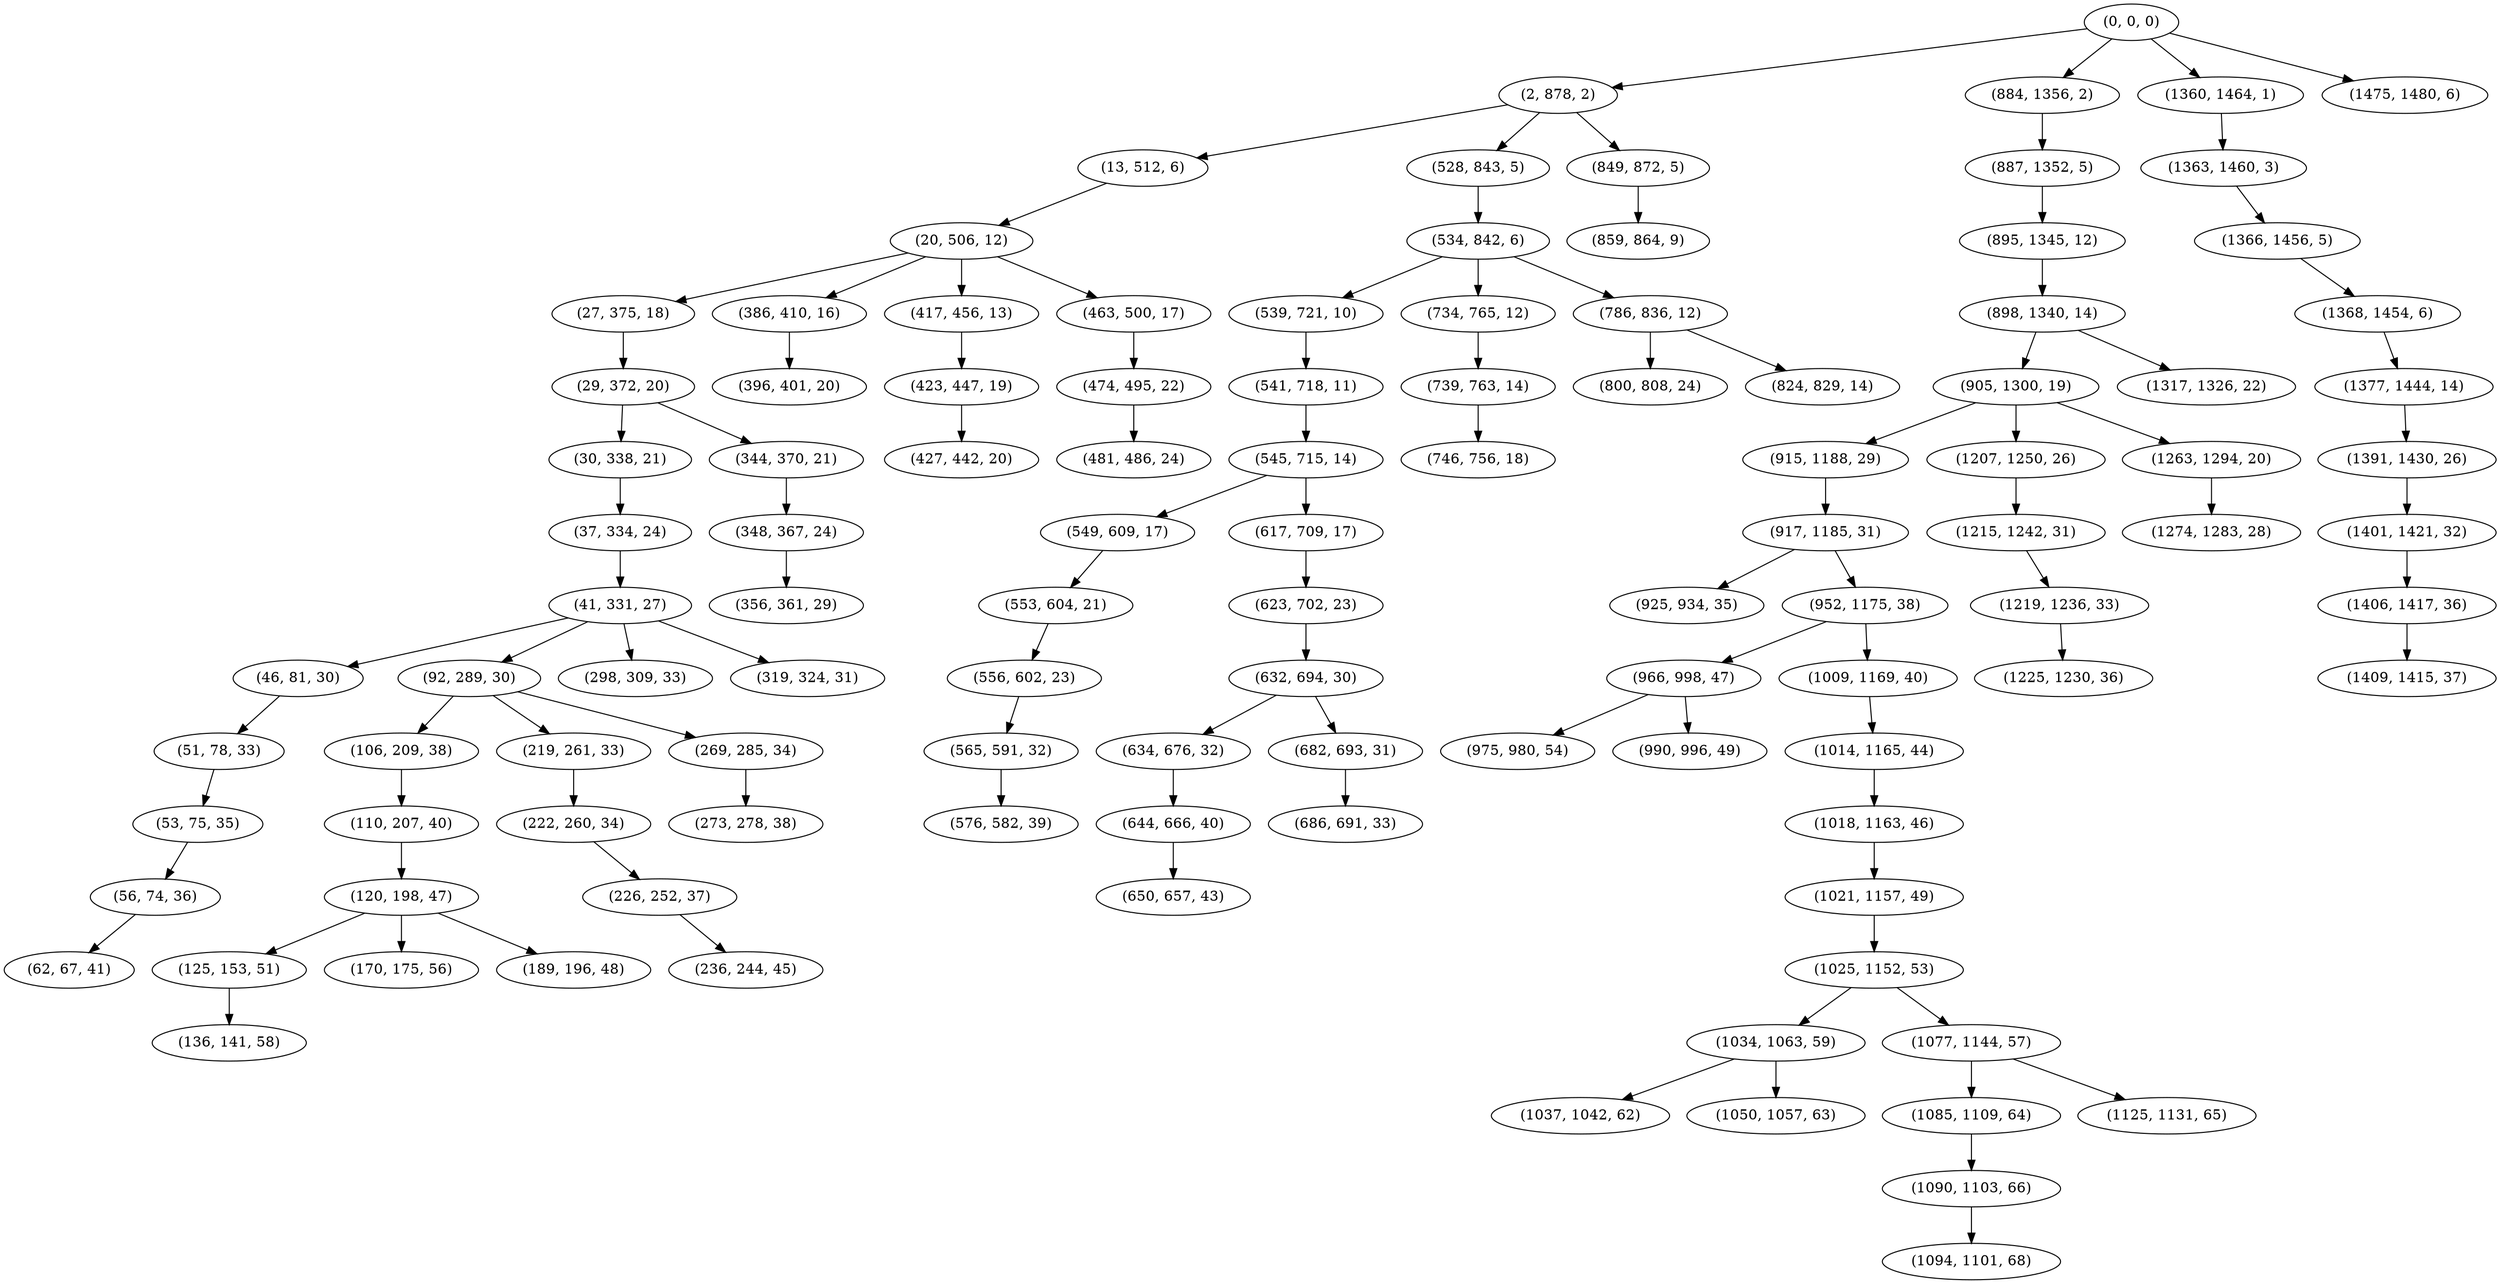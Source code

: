 digraph tree {
    "(0, 0, 0)";
    "(2, 878, 2)";
    "(13, 512, 6)";
    "(20, 506, 12)";
    "(27, 375, 18)";
    "(29, 372, 20)";
    "(30, 338, 21)";
    "(37, 334, 24)";
    "(41, 331, 27)";
    "(46, 81, 30)";
    "(51, 78, 33)";
    "(53, 75, 35)";
    "(56, 74, 36)";
    "(62, 67, 41)";
    "(92, 289, 30)";
    "(106, 209, 38)";
    "(110, 207, 40)";
    "(120, 198, 47)";
    "(125, 153, 51)";
    "(136, 141, 58)";
    "(170, 175, 56)";
    "(189, 196, 48)";
    "(219, 261, 33)";
    "(222, 260, 34)";
    "(226, 252, 37)";
    "(236, 244, 45)";
    "(269, 285, 34)";
    "(273, 278, 38)";
    "(298, 309, 33)";
    "(319, 324, 31)";
    "(344, 370, 21)";
    "(348, 367, 24)";
    "(356, 361, 29)";
    "(386, 410, 16)";
    "(396, 401, 20)";
    "(417, 456, 13)";
    "(423, 447, 19)";
    "(427, 442, 20)";
    "(463, 500, 17)";
    "(474, 495, 22)";
    "(481, 486, 24)";
    "(528, 843, 5)";
    "(534, 842, 6)";
    "(539, 721, 10)";
    "(541, 718, 11)";
    "(545, 715, 14)";
    "(549, 609, 17)";
    "(553, 604, 21)";
    "(556, 602, 23)";
    "(565, 591, 32)";
    "(576, 582, 39)";
    "(617, 709, 17)";
    "(623, 702, 23)";
    "(632, 694, 30)";
    "(634, 676, 32)";
    "(644, 666, 40)";
    "(650, 657, 43)";
    "(682, 693, 31)";
    "(686, 691, 33)";
    "(734, 765, 12)";
    "(739, 763, 14)";
    "(746, 756, 18)";
    "(786, 836, 12)";
    "(800, 808, 24)";
    "(824, 829, 14)";
    "(849, 872, 5)";
    "(859, 864, 9)";
    "(884, 1356, 2)";
    "(887, 1352, 5)";
    "(895, 1345, 12)";
    "(898, 1340, 14)";
    "(905, 1300, 19)";
    "(915, 1188, 29)";
    "(917, 1185, 31)";
    "(925, 934, 35)";
    "(952, 1175, 38)";
    "(966, 998, 47)";
    "(975, 980, 54)";
    "(990, 996, 49)";
    "(1009, 1169, 40)";
    "(1014, 1165, 44)";
    "(1018, 1163, 46)";
    "(1021, 1157, 49)";
    "(1025, 1152, 53)";
    "(1034, 1063, 59)";
    "(1037, 1042, 62)";
    "(1050, 1057, 63)";
    "(1077, 1144, 57)";
    "(1085, 1109, 64)";
    "(1090, 1103, 66)";
    "(1094, 1101, 68)";
    "(1125, 1131, 65)";
    "(1207, 1250, 26)";
    "(1215, 1242, 31)";
    "(1219, 1236, 33)";
    "(1225, 1230, 36)";
    "(1263, 1294, 20)";
    "(1274, 1283, 28)";
    "(1317, 1326, 22)";
    "(1360, 1464, 1)";
    "(1363, 1460, 3)";
    "(1366, 1456, 5)";
    "(1368, 1454, 6)";
    "(1377, 1444, 14)";
    "(1391, 1430, 26)";
    "(1401, 1421, 32)";
    "(1406, 1417, 36)";
    "(1409, 1415, 37)";
    "(1475, 1480, 6)";
    "(0, 0, 0)" -> "(2, 878, 2)";
    "(0, 0, 0)" -> "(884, 1356, 2)";
    "(0, 0, 0)" -> "(1360, 1464, 1)";
    "(0, 0, 0)" -> "(1475, 1480, 6)";
    "(2, 878, 2)" -> "(13, 512, 6)";
    "(2, 878, 2)" -> "(528, 843, 5)";
    "(2, 878, 2)" -> "(849, 872, 5)";
    "(13, 512, 6)" -> "(20, 506, 12)";
    "(20, 506, 12)" -> "(27, 375, 18)";
    "(20, 506, 12)" -> "(386, 410, 16)";
    "(20, 506, 12)" -> "(417, 456, 13)";
    "(20, 506, 12)" -> "(463, 500, 17)";
    "(27, 375, 18)" -> "(29, 372, 20)";
    "(29, 372, 20)" -> "(30, 338, 21)";
    "(29, 372, 20)" -> "(344, 370, 21)";
    "(30, 338, 21)" -> "(37, 334, 24)";
    "(37, 334, 24)" -> "(41, 331, 27)";
    "(41, 331, 27)" -> "(46, 81, 30)";
    "(41, 331, 27)" -> "(92, 289, 30)";
    "(41, 331, 27)" -> "(298, 309, 33)";
    "(41, 331, 27)" -> "(319, 324, 31)";
    "(46, 81, 30)" -> "(51, 78, 33)";
    "(51, 78, 33)" -> "(53, 75, 35)";
    "(53, 75, 35)" -> "(56, 74, 36)";
    "(56, 74, 36)" -> "(62, 67, 41)";
    "(92, 289, 30)" -> "(106, 209, 38)";
    "(92, 289, 30)" -> "(219, 261, 33)";
    "(92, 289, 30)" -> "(269, 285, 34)";
    "(106, 209, 38)" -> "(110, 207, 40)";
    "(110, 207, 40)" -> "(120, 198, 47)";
    "(120, 198, 47)" -> "(125, 153, 51)";
    "(120, 198, 47)" -> "(170, 175, 56)";
    "(120, 198, 47)" -> "(189, 196, 48)";
    "(125, 153, 51)" -> "(136, 141, 58)";
    "(219, 261, 33)" -> "(222, 260, 34)";
    "(222, 260, 34)" -> "(226, 252, 37)";
    "(226, 252, 37)" -> "(236, 244, 45)";
    "(269, 285, 34)" -> "(273, 278, 38)";
    "(344, 370, 21)" -> "(348, 367, 24)";
    "(348, 367, 24)" -> "(356, 361, 29)";
    "(386, 410, 16)" -> "(396, 401, 20)";
    "(417, 456, 13)" -> "(423, 447, 19)";
    "(423, 447, 19)" -> "(427, 442, 20)";
    "(463, 500, 17)" -> "(474, 495, 22)";
    "(474, 495, 22)" -> "(481, 486, 24)";
    "(528, 843, 5)" -> "(534, 842, 6)";
    "(534, 842, 6)" -> "(539, 721, 10)";
    "(534, 842, 6)" -> "(734, 765, 12)";
    "(534, 842, 6)" -> "(786, 836, 12)";
    "(539, 721, 10)" -> "(541, 718, 11)";
    "(541, 718, 11)" -> "(545, 715, 14)";
    "(545, 715, 14)" -> "(549, 609, 17)";
    "(545, 715, 14)" -> "(617, 709, 17)";
    "(549, 609, 17)" -> "(553, 604, 21)";
    "(553, 604, 21)" -> "(556, 602, 23)";
    "(556, 602, 23)" -> "(565, 591, 32)";
    "(565, 591, 32)" -> "(576, 582, 39)";
    "(617, 709, 17)" -> "(623, 702, 23)";
    "(623, 702, 23)" -> "(632, 694, 30)";
    "(632, 694, 30)" -> "(634, 676, 32)";
    "(632, 694, 30)" -> "(682, 693, 31)";
    "(634, 676, 32)" -> "(644, 666, 40)";
    "(644, 666, 40)" -> "(650, 657, 43)";
    "(682, 693, 31)" -> "(686, 691, 33)";
    "(734, 765, 12)" -> "(739, 763, 14)";
    "(739, 763, 14)" -> "(746, 756, 18)";
    "(786, 836, 12)" -> "(800, 808, 24)";
    "(786, 836, 12)" -> "(824, 829, 14)";
    "(849, 872, 5)" -> "(859, 864, 9)";
    "(884, 1356, 2)" -> "(887, 1352, 5)";
    "(887, 1352, 5)" -> "(895, 1345, 12)";
    "(895, 1345, 12)" -> "(898, 1340, 14)";
    "(898, 1340, 14)" -> "(905, 1300, 19)";
    "(898, 1340, 14)" -> "(1317, 1326, 22)";
    "(905, 1300, 19)" -> "(915, 1188, 29)";
    "(905, 1300, 19)" -> "(1207, 1250, 26)";
    "(905, 1300, 19)" -> "(1263, 1294, 20)";
    "(915, 1188, 29)" -> "(917, 1185, 31)";
    "(917, 1185, 31)" -> "(925, 934, 35)";
    "(917, 1185, 31)" -> "(952, 1175, 38)";
    "(952, 1175, 38)" -> "(966, 998, 47)";
    "(952, 1175, 38)" -> "(1009, 1169, 40)";
    "(966, 998, 47)" -> "(975, 980, 54)";
    "(966, 998, 47)" -> "(990, 996, 49)";
    "(1009, 1169, 40)" -> "(1014, 1165, 44)";
    "(1014, 1165, 44)" -> "(1018, 1163, 46)";
    "(1018, 1163, 46)" -> "(1021, 1157, 49)";
    "(1021, 1157, 49)" -> "(1025, 1152, 53)";
    "(1025, 1152, 53)" -> "(1034, 1063, 59)";
    "(1025, 1152, 53)" -> "(1077, 1144, 57)";
    "(1034, 1063, 59)" -> "(1037, 1042, 62)";
    "(1034, 1063, 59)" -> "(1050, 1057, 63)";
    "(1077, 1144, 57)" -> "(1085, 1109, 64)";
    "(1077, 1144, 57)" -> "(1125, 1131, 65)";
    "(1085, 1109, 64)" -> "(1090, 1103, 66)";
    "(1090, 1103, 66)" -> "(1094, 1101, 68)";
    "(1207, 1250, 26)" -> "(1215, 1242, 31)";
    "(1215, 1242, 31)" -> "(1219, 1236, 33)";
    "(1219, 1236, 33)" -> "(1225, 1230, 36)";
    "(1263, 1294, 20)" -> "(1274, 1283, 28)";
    "(1360, 1464, 1)" -> "(1363, 1460, 3)";
    "(1363, 1460, 3)" -> "(1366, 1456, 5)";
    "(1366, 1456, 5)" -> "(1368, 1454, 6)";
    "(1368, 1454, 6)" -> "(1377, 1444, 14)";
    "(1377, 1444, 14)" -> "(1391, 1430, 26)";
    "(1391, 1430, 26)" -> "(1401, 1421, 32)";
    "(1401, 1421, 32)" -> "(1406, 1417, 36)";
    "(1406, 1417, 36)" -> "(1409, 1415, 37)";
}
